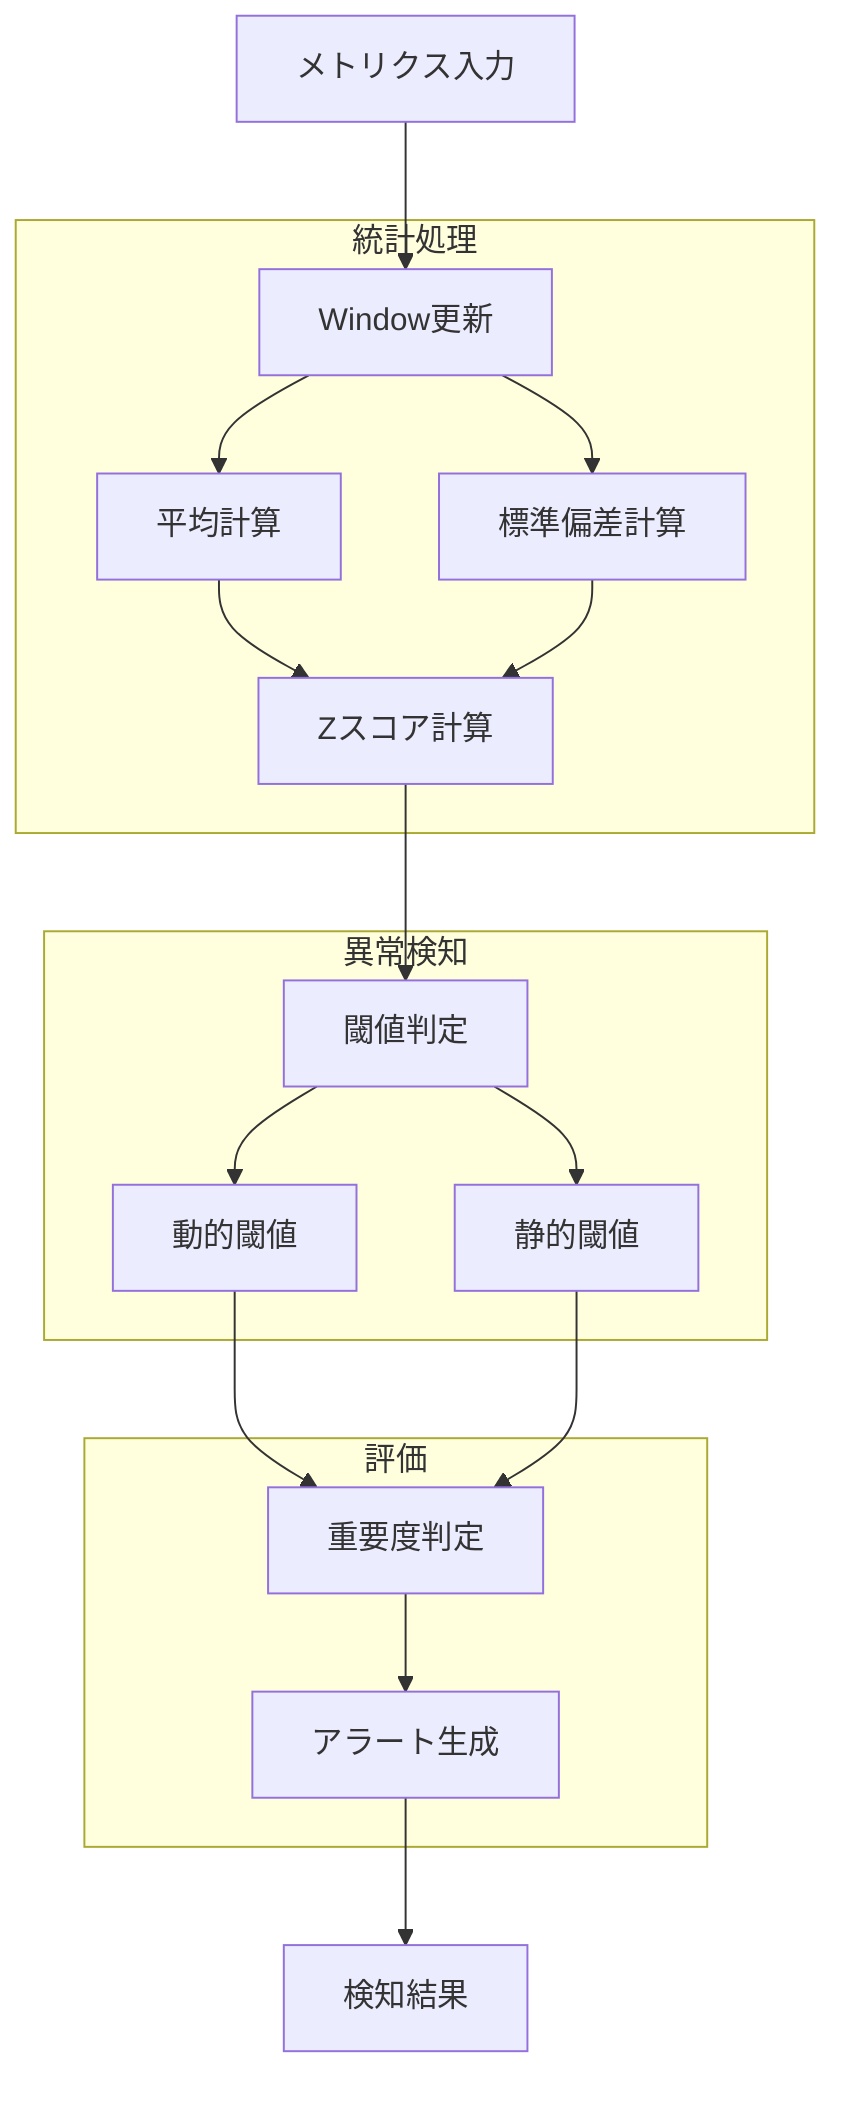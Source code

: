 flowchart TB
    Input[メトリクス入力] --> Window[Window更新]
    
    subgraph Statistics[統計処理]
        Window --> Mean[平均計算]
        Window --> Std[標準偏差計算]
        Mean --> Zscore[Zスコア計算]
        Std --> Zscore
    end
    
    subgraph Detection[異常検知]
        Zscore --> Threshold[閾値判定]
        Threshold --> Dynamic[動的閾値]
        Threshold --> Static[静的閾値]
    end
    
    subgraph Evaluation[評価]
        Dynamic --> Severity[重要度判定]
        Static --> Severity
        Severity --> Alert[アラート生成]
    end
    
    Alert --> Output[検知結果]